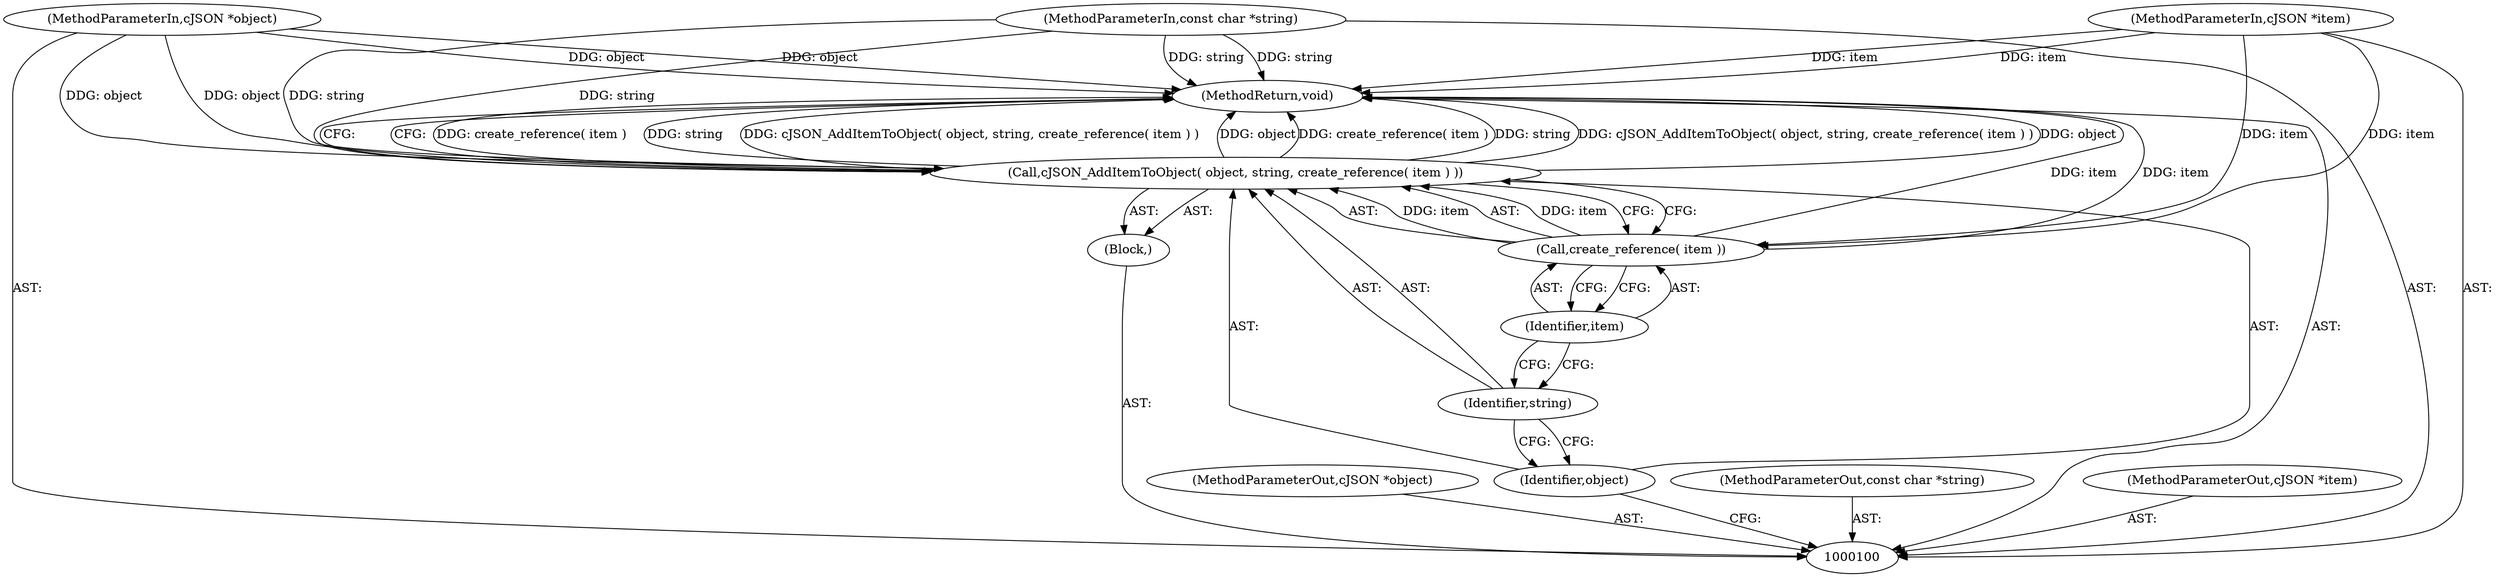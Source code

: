 digraph "1_iperf_91f2fa59e8ed80dfbf400add0164ee0e508e412a_0" {
"1000110" [label="(MethodReturn,void)"];
"1000101" [label="(MethodParameterIn,cJSON *object)"];
"1000125" [label="(MethodParameterOut,cJSON *object)"];
"1000102" [label="(MethodParameterIn,const char *string)"];
"1000126" [label="(MethodParameterOut,const char *string)"];
"1000103" [label="(MethodParameterIn,cJSON *item)"];
"1000127" [label="(MethodParameterOut,cJSON *item)"];
"1000104" [label="(Block,)"];
"1000105" [label="(Call,cJSON_AddItemToObject( object, string, create_reference( item ) ))"];
"1000106" [label="(Identifier,object)"];
"1000107" [label="(Identifier,string)"];
"1000108" [label="(Call,create_reference( item ))"];
"1000109" [label="(Identifier,item)"];
"1000110" -> "1000100"  [label="AST: "];
"1000110" -> "1000105"  [label="CFG: "];
"1000105" -> "1000110"  [label="DDG: create_reference( item )"];
"1000105" -> "1000110"  [label="DDG: string"];
"1000105" -> "1000110"  [label="DDG: cJSON_AddItemToObject( object, string, create_reference( item ) )"];
"1000105" -> "1000110"  [label="DDG: object"];
"1000103" -> "1000110"  [label="DDG: item"];
"1000102" -> "1000110"  [label="DDG: string"];
"1000101" -> "1000110"  [label="DDG: object"];
"1000108" -> "1000110"  [label="DDG: item"];
"1000101" -> "1000100"  [label="AST: "];
"1000101" -> "1000110"  [label="DDG: object"];
"1000101" -> "1000105"  [label="DDG: object"];
"1000125" -> "1000100"  [label="AST: "];
"1000102" -> "1000100"  [label="AST: "];
"1000102" -> "1000110"  [label="DDG: string"];
"1000102" -> "1000105"  [label="DDG: string"];
"1000126" -> "1000100"  [label="AST: "];
"1000103" -> "1000100"  [label="AST: "];
"1000103" -> "1000110"  [label="DDG: item"];
"1000103" -> "1000108"  [label="DDG: item"];
"1000127" -> "1000100"  [label="AST: "];
"1000104" -> "1000100"  [label="AST: "];
"1000105" -> "1000104"  [label="AST: "];
"1000105" -> "1000104"  [label="AST: "];
"1000105" -> "1000108"  [label="CFG: "];
"1000106" -> "1000105"  [label="AST: "];
"1000107" -> "1000105"  [label="AST: "];
"1000108" -> "1000105"  [label="AST: "];
"1000110" -> "1000105"  [label="CFG: "];
"1000105" -> "1000110"  [label="DDG: create_reference( item )"];
"1000105" -> "1000110"  [label="DDG: string"];
"1000105" -> "1000110"  [label="DDG: cJSON_AddItemToObject( object, string, create_reference( item ) )"];
"1000105" -> "1000110"  [label="DDG: object"];
"1000101" -> "1000105"  [label="DDG: object"];
"1000102" -> "1000105"  [label="DDG: string"];
"1000108" -> "1000105"  [label="DDG: item"];
"1000106" -> "1000105"  [label="AST: "];
"1000106" -> "1000100"  [label="CFG: "];
"1000107" -> "1000106"  [label="CFG: "];
"1000107" -> "1000105"  [label="AST: "];
"1000107" -> "1000106"  [label="CFG: "];
"1000109" -> "1000107"  [label="CFG: "];
"1000108" -> "1000105"  [label="AST: "];
"1000108" -> "1000109"  [label="CFG: "];
"1000109" -> "1000108"  [label="AST: "];
"1000105" -> "1000108"  [label="CFG: "];
"1000108" -> "1000110"  [label="DDG: item"];
"1000108" -> "1000105"  [label="DDG: item"];
"1000103" -> "1000108"  [label="DDG: item"];
"1000109" -> "1000108"  [label="AST: "];
"1000109" -> "1000107"  [label="CFG: "];
"1000108" -> "1000109"  [label="CFG: "];
}
